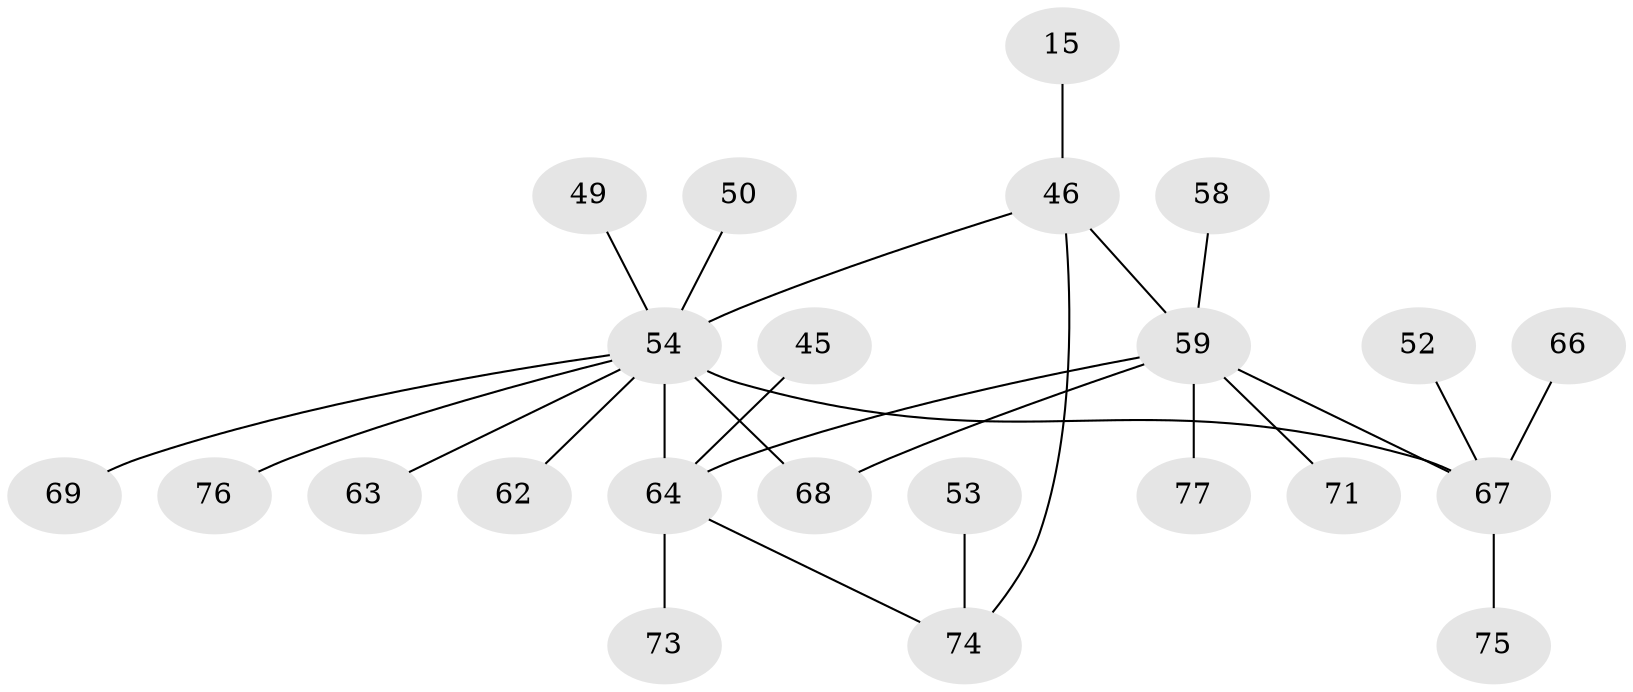 // original degree distribution, {7: 0.012987012987012988, 5: 0.06493506493506493, 3: 0.19480519480519481, 4: 0.09090909090909091, 2: 0.2857142857142857, 8: 0.012987012987012988, 1: 0.3246753246753247, 6: 0.012987012987012988}
// Generated by graph-tools (version 1.1) at 2025/44/03/04/25 21:44:24]
// undirected, 23 vertices, 26 edges
graph export_dot {
graph [start="1"]
  node [color=gray90,style=filled];
  15;
  45;
  46 [super="+16+10+36"];
  49;
  50 [super="+30"];
  52;
  53 [super="+26+29"];
  54 [super="+7+28+47+19"];
  58;
  59 [super="+3+11+48+40"];
  62 [super="+39"];
  63 [super="+51"];
  64 [super="+17+43+61"];
  66;
  67 [super="+20+57"];
  68 [super="+27+56"];
  69;
  71;
  73;
  74 [super="+72"];
  75 [super="+70"];
  76 [super="+31"];
  77 [super="+65"];
  15 -- 46;
  45 -- 64;
  46 -- 54 [weight=3];
  46 -- 59 [weight=3];
  46 -- 74;
  49 -- 54;
  50 -- 54;
  52 -- 67;
  53 -- 74 [weight=2];
  54 -- 64 [weight=5];
  54 -- 69;
  54 -- 76;
  54 -- 62;
  54 -- 67 [weight=3];
  54 -- 68;
  54 -- 63;
  58 -- 59;
  59 -- 71;
  59 -- 67 [weight=2];
  59 -- 64 [weight=3];
  59 -- 68;
  59 -- 77;
  64 -- 73;
  64 -- 74;
  66 -- 67;
  67 -- 75;
}
